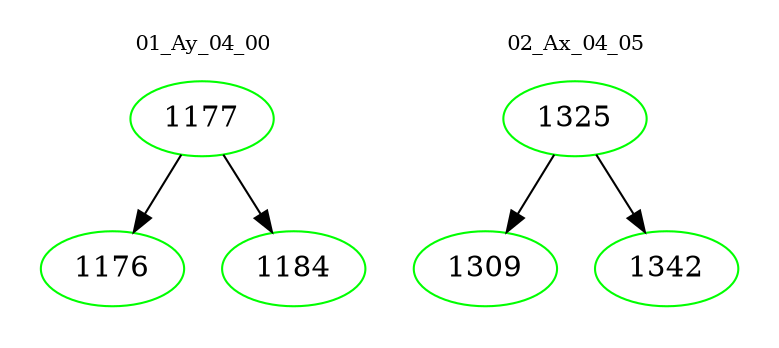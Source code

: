 digraph{
subgraph cluster_0 {
color = white
label = "01_Ay_04_00";
fontsize=10;
T0_1177 [label="1177", color="green"]
T0_1177 -> T0_1176 [color="black"]
T0_1176 [label="1176", color="green"]
T0_1177 -> T0_1184 [color="black"]
T0_1184 [label="1184", color="green"]
}
subgraph cluster_1 {
color = white
label = "02_Ax_04_05";
fontsize=10;
T1_1325 [label="1325", color="green"]
T1_1325 -> T1_1309 [color="black"]
T1_1309 [label="1309", color="green"]
T1_1325 -> T1_1342 [color="black"]
T1_1342 [label="1342", color="green"]
}
}
